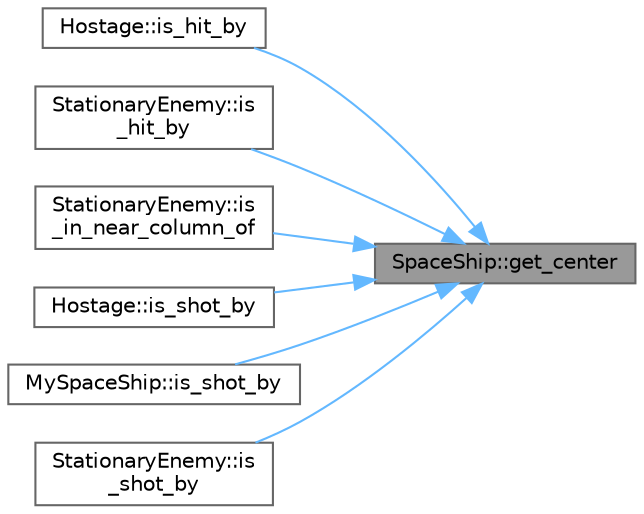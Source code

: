 digraph "SpaceShip::get_center"
{
 // LATEX_PDF_SIZE
  bgcolor="transparent";
  edge [fontname=Helvetica,fontsize=10,labelfontname=Helvetica,labelfontsize=10];
  node [fontname=Helvetica,fontsize=10,shape=box,height=0.2,width=0.4];
  rankdir="RL";
  Node1 [id="Node000001",label="SpaceShip::get_center",height=0.2,width=0.4,color="gray40", fillcolor="grey60", style="filled", fontcolor="black",tooltip=" "];
  Node1 -> Node2 [id="edge1_Node000001_Node000002",dir="back",color="steelblue1",style="solid",tooltip=" "];
  Node2 [id="Node000002",label="Hostage::is_hit_by",height=0.2,width=0.4,color="grey40", fillcolor="white", style="filled",URL="$class_hostage.html#a3424f5d19f023cf83f3ccc5b5ac98e9a",tooltip=" "];
  Node1 -> Node3 [id="edge2_Node000001_Node000003",dir="back",color="steelblue1",style="solid",tooltip=" "];
  Node3 [id="Node000003",label="StationaryEnemy::is\l_hit_by",height=0.2,width=0.4,color="grey40", fillcolor="white", style="filled",URL="$class_stationary_enemy.html#aba4ce90272e3e4b4e554821f05465da8",tooltip=" "];
  Node1 -> Node4 [id="edge3_Node000001_Node000004",dir="back",color="steelblue1",style="solid",tooltip=" "];
  Node4 [id="Node000004",label="StationaryEnemy::is\l_in_near_column_of",height=0.2,width=0.4,color="grey40", fillcolor="white", style="filled",URL="$class_stationary_enemy.html#aa57e49716b2488a72781a01bed3748ae",tooltip=" "];
  Node1 -> Node5 [id="edge4_Node000001_Node000005",dir="back",color="steelblue1",style="solid",tooltip=" "];
  Node5 [id="Node000005",label="Hostage::is_shot_by",height=0.2,width=0.4,color="grey40", fillcolor="white", style="filled",URL="$class_hostage.html#a0f03afa558cde6e9dd069a867e2ddb12",tooltip=" "];
  Node1 -> Node6 [id="edge5_Node000001_Node000006",dir="back",color="steelblue1",style="solid",tooltip=" "];
  Node6 [id="Node000006",label="MySpaceShip::is_shot_by",height=0.2,width=0.4,color="grey40", fillcolor="white", style="filled",URL="$class_my_space_ship.html#abc33e658d5ba52943a7f5e90e1dd2e19",tooltip=" "];
  Node1 -> Node7 [id="edge6_Node000001_Node000007",dir="back",color="steelblue1",style="solid",tooltip=" "];
  Node7 [id="Node000007",label="StationaryEnemy::is\l_shot_by",height=0.2,width=0.4,color="grey40", fillcolor="white", style="filled",URL="$class_stationary_enemy.html#a080931b9bafbfcb9b49768200b05526c",tooltip=" "];
}
